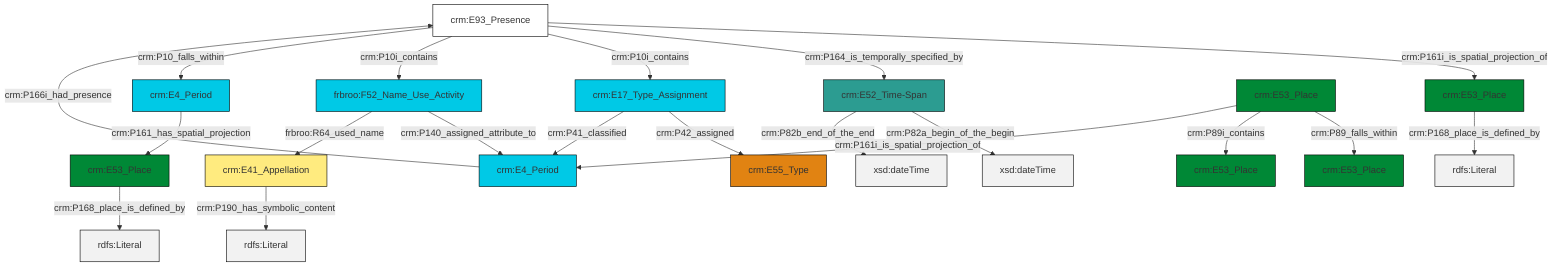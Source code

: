 graph TD
classDef Literal fill:#f2f2f2,stroke:#000000;
classDef CRM_Entity fill:#FFFFFF,stroke:#000000;
classDef Temporal_Entity fill:#00C9E6, stroke:#000000;
classDef Type fill:#E18312, stroke:#000000;
classDef Time-Span fill:#2C9C91, stroke:#000000;
classDef Appellation fill:#FFEB7F, stroke:#000000;
classDef Place fill:#008836, stroke:#000000;
classDef Persistent_Item fill:#B266B2, stroke:#000000;
classDef Conceptual_Object fill:#FFD700, stroke:#000000;
classDef Physical_Thing fill:#D2B48C, stroke:#000000;
classDef Actor fill:#f58aad, stroke:#000000;
classDef PC_Classes fill:#4ce600, stroke:#000000;
classDef Multi fill:#cccccc,stroke:#000000;

2["crm:E93_Presence"]:::CRM_Entity -->|crm:P161i_is_spatial_projection_of| 3["crm:E53_Place"]:::Place
2["crm:E93_Presence"]:::CRM_Entity -->|crm:P164_is_temporally_specified_by| 4["crm:E52_Time-Span"]:::Time-Span
8["frbroo:F52_Name_Use_Activity"]:::Temporal_Entity -->|crm:P140_assigned_attribute_to| 9["crm:E4_Period"]:::Temporal_Entity
2["crm:E93_Presence"]:::CRM_Entity -->|crm:P10i_contains| 13["crm:E17_Type_Assignment"]:::Temporal_Entity
0["crm:E4_Period"]:::Temporal_Entity -->|crm:P161_has_spatial_projection| 14["crm:E53_Place"]:::Place
13["crm:E17_Type_Assignment"]:::Temporal_Entity -->|crm:P42_assigned| 17["crm:E55_Type"]:::Type
15["crm:E53_Place"]:::Place -->|crm:P89_falls_within| 18["crm:E53_Place"]:::Place
5["crm:E41_Appellation"]:::Appellation -->|crm:P190_has_symbolic_content| 21[rdfs:Literal]:::Literal
2["crm:E93_Presence"]:::CRM_Entity -->|crm:P10i_contains| 8["frbroo:F52_Name_Use_Activity"]:::Temporal_Entity
15["crm:E53_Place"]:::Place -->|crm:P89i_contains| 11["crm:E53_Place"]:::Place
3["crm:E53_Place"]:::Place -->|crm:P168_place_is_defined_by| 22[rdfs:Literal]:::Literal
15["crm:E53_Place"]:::Place -->|crm:P161i_is_spatial_projection_of| 9["crm:E4_Period"]:::Temporal_Entity
4["crm:E52_Time-Span"]:::Time-Span -->|crm:P82a_begin_of_the_begin| 24[xsd:dateTime]:::Literal
13["crm:E17_Type_Assignment"]:::Temporal_Entity -->|crm:P41_classified| 9["crm:E4_Period"]:::Temporal_Entity
9["crm:E4_Period"]:::Temporal_Entity -->|crm:P166i_had_presence| 2["crm:E93_Presence"]:::CRM_Entity
8["frbroo:F52_Name_Use_Activity"]:::Temporal_Entity -->|frbroo:R64_used_name| 5["crm:E41_Appellation"]:::Appellation
4["crm:E52_Time-Span"]:::Time-Span -->|crm:P82b_end_of_the_end| 28[xsd:dateTime]:::Literal
14["crm:E53_Place"]:::Place -->|crm:P168_place_is_defined_by| 30[rdfs:Literal]:::Literal
2["crm:E93_Presence"]:::CRM_Entity -->|crm:P10_falls_within| 0["crm:E4_Period"]:::Temporal_Entity